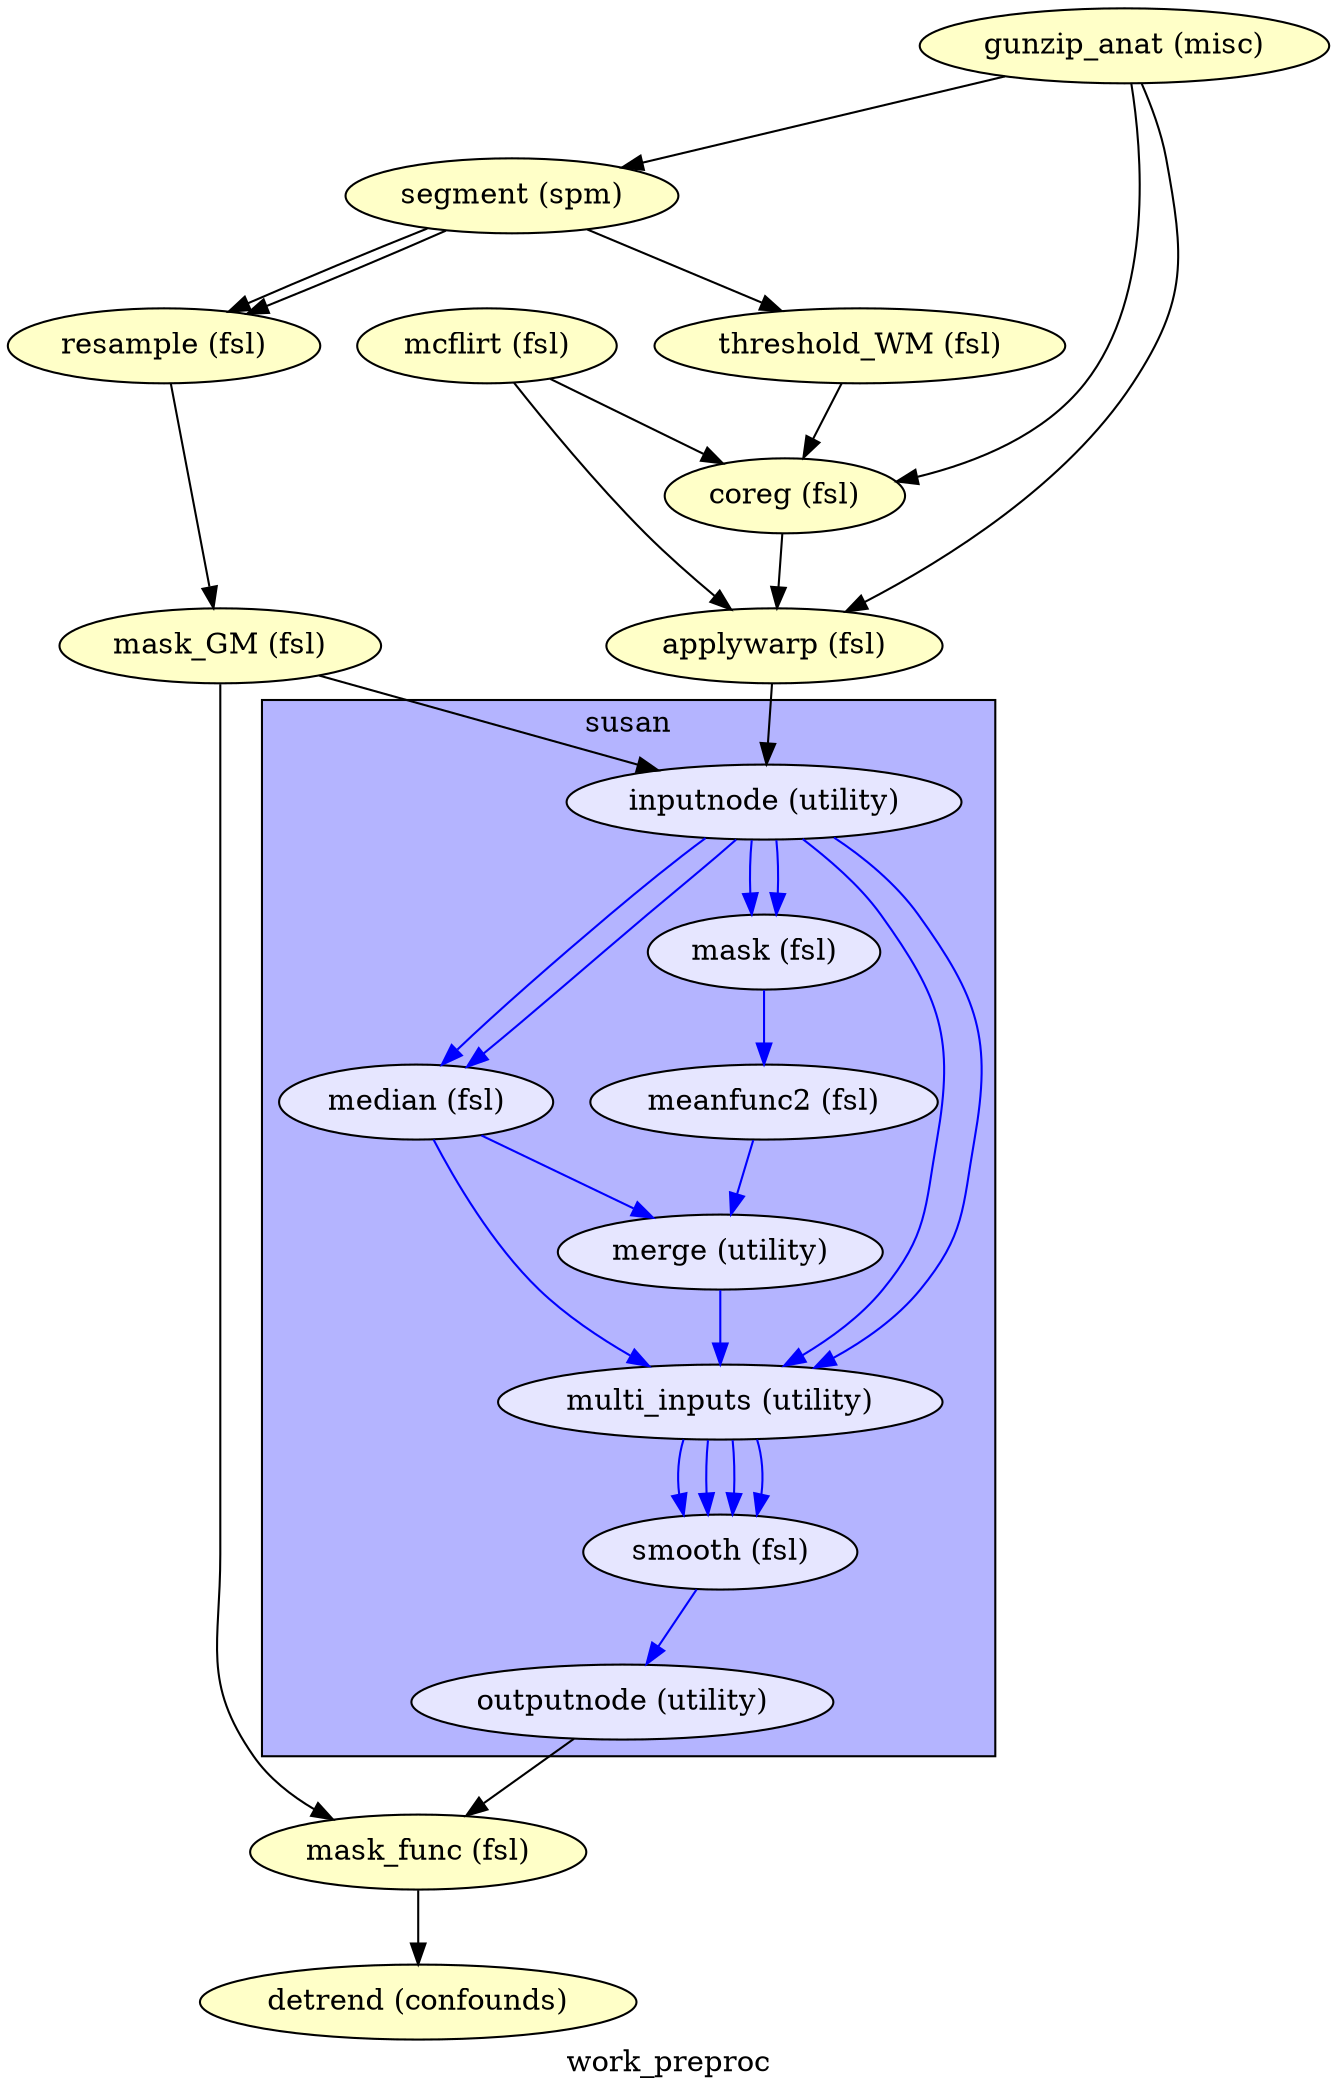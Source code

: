 digraph work_preproc{
  label="work_preproc";
  work_preproc_gunzip_anat[label="gunzip_anat (misc)", style=filled, fillcolor="#FFFFC8"];
  work_preproc_mcflirt[label="mcflirt (fsl)", style=filled, fillcolor="#FFFFC8"];
  work_preproc_segment[label="segment (spm)", style=filled, fillcolor="#FFFFC8"];
  work_preproc_threshold_WM[label="threshold_WM (fsl)", style=filled, fillcolor="#FFFFC8"];
  work_preproc_resample[label="resample (fsl)", style=filled, fillcolor="#FFFFC8"];
  work_preproc_coreg[label="coreg (fsl)", style=filled, fillcolor="#FFFFC8"];
  work_preproc_mask_GM[label="mask_GM (fsl)", style=filled, fillcolor="#FFFFC8"];
  work_preproc_applywarp[label="applywarp (fsl)", style=filled, fillcolor="#FFFFC8"];
  work_preproc_mask_func[label="mask_func (fsl)", style=filled, fillcolor="#FFFFC8"];
  work_preproc_detrend[label="detrend (confounds)", style=filled, fillcolor="#FFFFC8"];
  work_preproc_gunzip_anat -> work_preproc_segment;
  work_preproc_gunzip_anat -> work_preproc_coreg;
  work_preproc_gunzip_anat -> work_preproc_applywarp;
  work_preproc_mcflirt -> work_preproc_coreg;
  work_preproc_mcflirt -> work_preproc_applywarp;
  work_preproc_segment -> work_preproc_threshold_WM;
  work_preproc_segment -> work_preproc_resample;
  work_preproc_segment -> work_preproc_resample;
  work_preproc_threshold_WM -> work_preproc_coreg;
  work_preproc_resample -> work_preproc_mask_GM;
  work_preproc_coreg -> work_preproc_applywarp;
  work_preproc_mask_GM -> work_preproc_mask_func;
  subgraph cluster_work_preproc_susan {
      edge [color="#0000FF"];
      style=filled;
      fillcolor="#B4B4FF";
      label="susan";
    work_preproc_susan_inputnode[label="inputnode (utility)", style=filled, fillcolor="#E6E6FF"];
    work_preproc_susan_median[label="median (fsl)", style=filled, fillcolor="#E6E6FF"];
    work_preproc_susan_mask[label="mask (fsl)", style=filled, fillcolor="#E6E6FF"];
    work_preproc_susan_meanfunc2[label="meanfunc2 (fsl)", style=filled, fillcolor="#E6E6FF"];
    work_preproc_susan_merge[label="merge (utility)", style=filled, fillcolor="#E6E6FF"];
    work_preproc_susan_multi_inputs[label="multi_inputs (utility)", style=filled, fillcolor="#E6E6FF"];
    work_preproc_susan_smooth[label="smooth (fsl)", style=filled, fillcolor="#E6E6FF"];
    work_preproc_susan_outputnode[label="outputnode (utility)", style=filled, fillcolor="#E6E6FF"];
    work_preproc_susan_inputnode -> work_preproc_susan_median;
    work_preproc_susan_inputnode -> work_preproc_susan_median;
    work_preproc_susan_inputnode -> work_preproc_susan_mask;
    work_preproc_susan_inputnode -> work_preproc_susan_mask;
    work_preproc_susan_inputnode -> work_preproc_susan_multi_inputs;
    work_preproc_susan_inputnode -> work_preproc_susan_multi_inputs;
    work_preproc_susan_median -> work_preproc_susan_merge;
    work_preproc_susan_median -> work_preproc_susan_multi_inputs;
    work_preproc_susan_mask -> work_preproc_susan_meanfunc2;
    work_preproc_susan_meanfunc2 -> work_preproc_susan_merge;
    work_preproc_susan_merge -> work_preproc_susan_multi_inputs;
    work_preproc_susan_multi_inputs -> work_preproc_susan_smooth;
    work_preproc_susan_multi_inputs -> work_preproc_susan_smooth;
    work_preproc_susan_multi_inputs -> work_preproc_susan_smooth;
    work_preproc_susan_multi_inputs -> work_preproc_susan_smooth;
    work_preproc_susan_smooth -> work_preproc_susan_outputnode;
  }
  work_preproc_mask_func -> work_preproc_detrend;
  work_preproc_applywarp -> work_preproc_susan_inputnode;
  work_preproc_susan_outputnode -> work_preproc_mask_func;
  work_preproc_mask_GM -> work_preproc_susan_inputnode;
}
